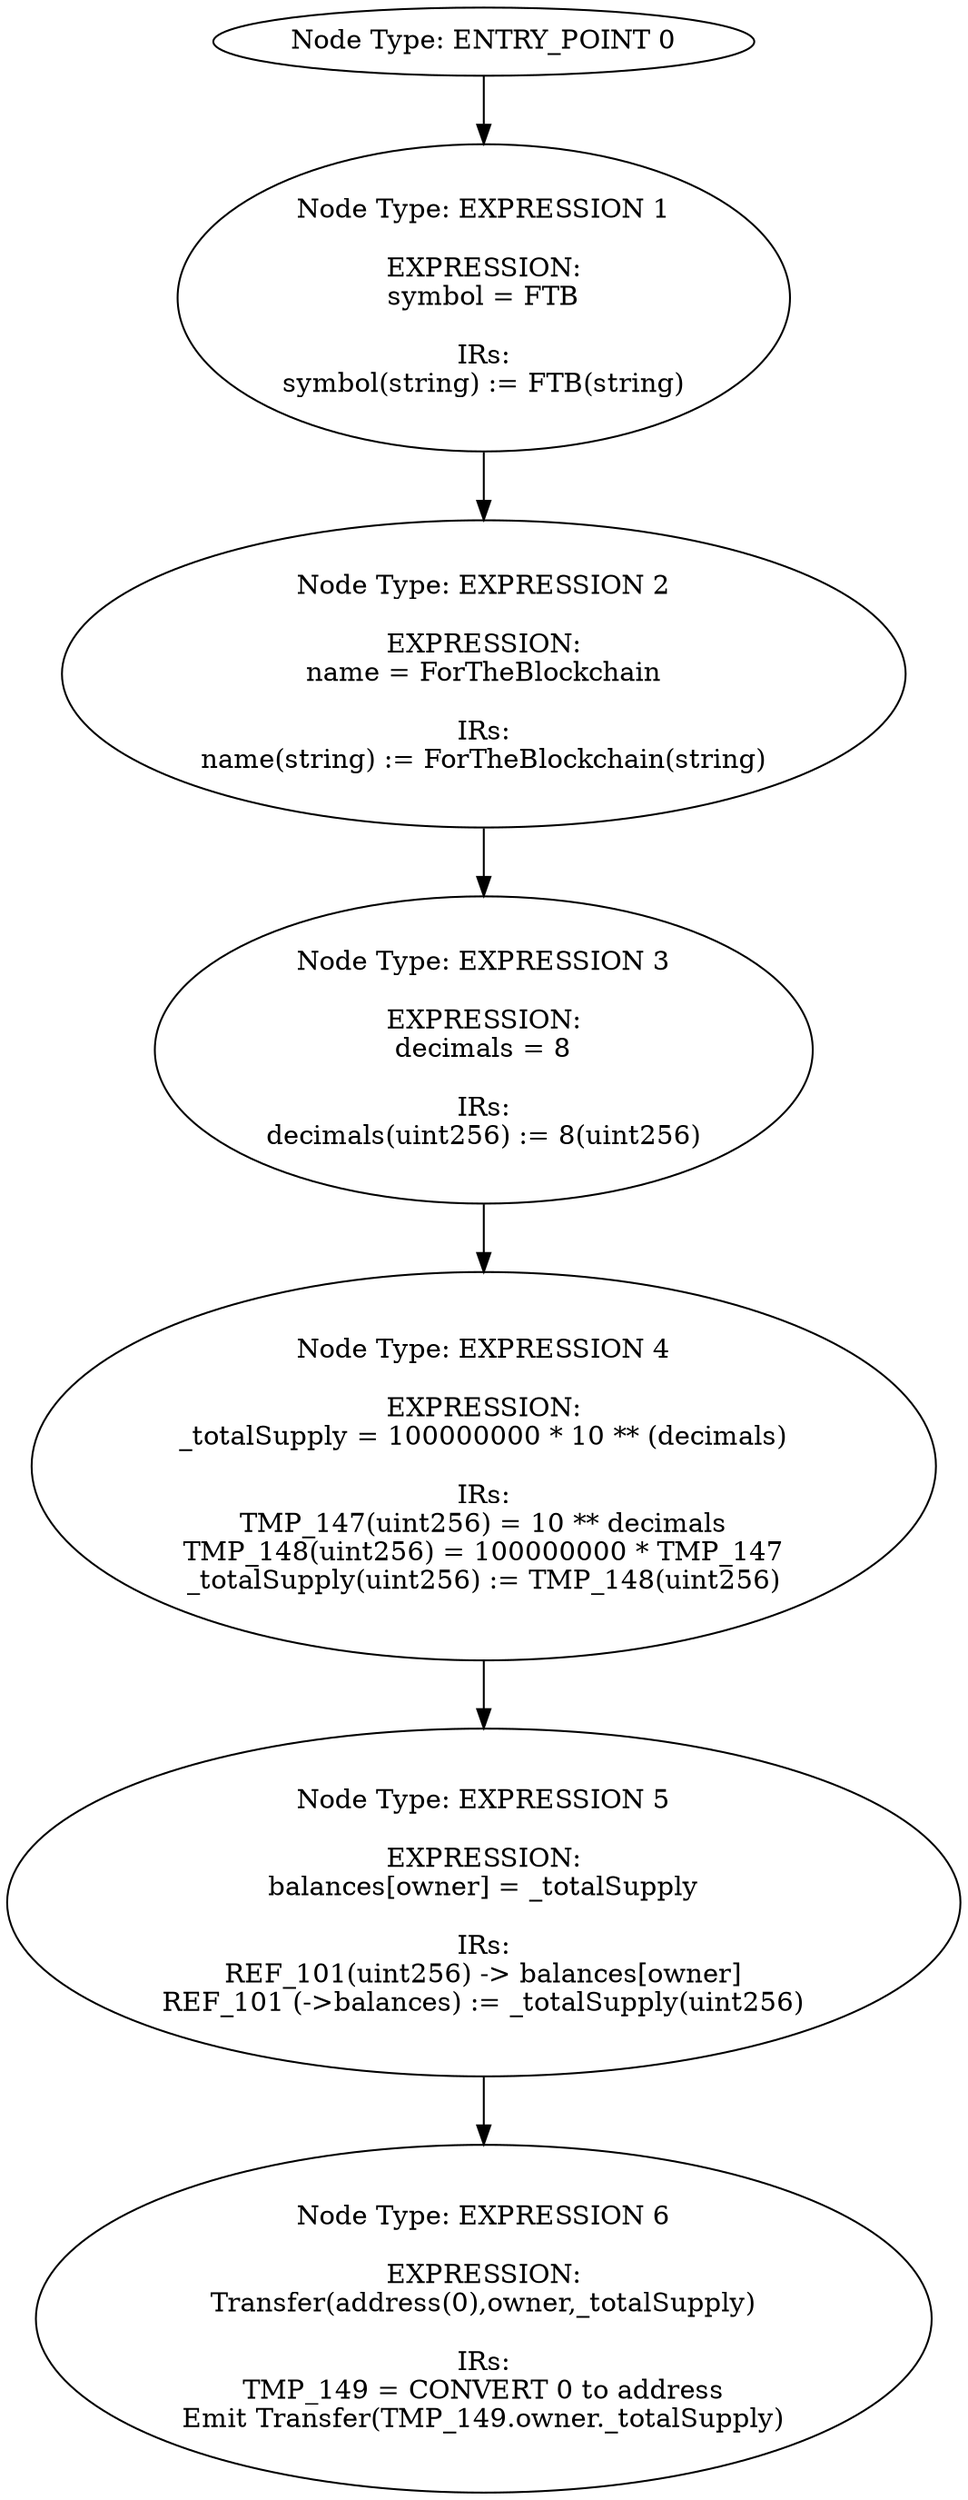 digraph{
0[label="Node Type: ENTRY_POINT 0
"];
0->1;
1[label="Node Type: EXPRESSION 1

EXPRESSION:
symbol = FTB

IRs:
symbol(string) := FTB(string)"];
1->2;
2[label="Node Type: EXPRESSION 2

EXPRESSION:
name = ForTheBlockchain

IRs:
name(string) := ForTheBlockchain(string)"];
2->3;
3[label="Node Type: EXPRESSION 3

EXPRESSION:
decimals = 8

IRs:
decimals(uint256) := 8(uint256)"];
3->4;
4[label="Node Type: EXPRESSION 4

EXPRESSION:
_totalSupply = 100000000 * 10 ** (decimals)

IRs:
TMP_147(uint256) = 10 ** decimals
TMP_148(uint256) = 100000000 * TMP_147
_totalSupply(uint256) := TMP_148(uint256)"];
4->5;
5[label="Node Type: EXPRESSION 5

EXPRESSION:
balances[owner] = _totalSupply

IRs:
REF_101(uint256) -> balances[owner]
REF_101 (->balances) := _totalSupply(uint256)"];
5->6;
6[label="Node Type: EXPRESSION 6

EXPRESSION:
Transfer(address(0),owner,_totalSupply)

IRs:
TMP_149 = CONVERT 0 to address
Emit Transfer(TMP_149.owner._totalSupply)"];
}

